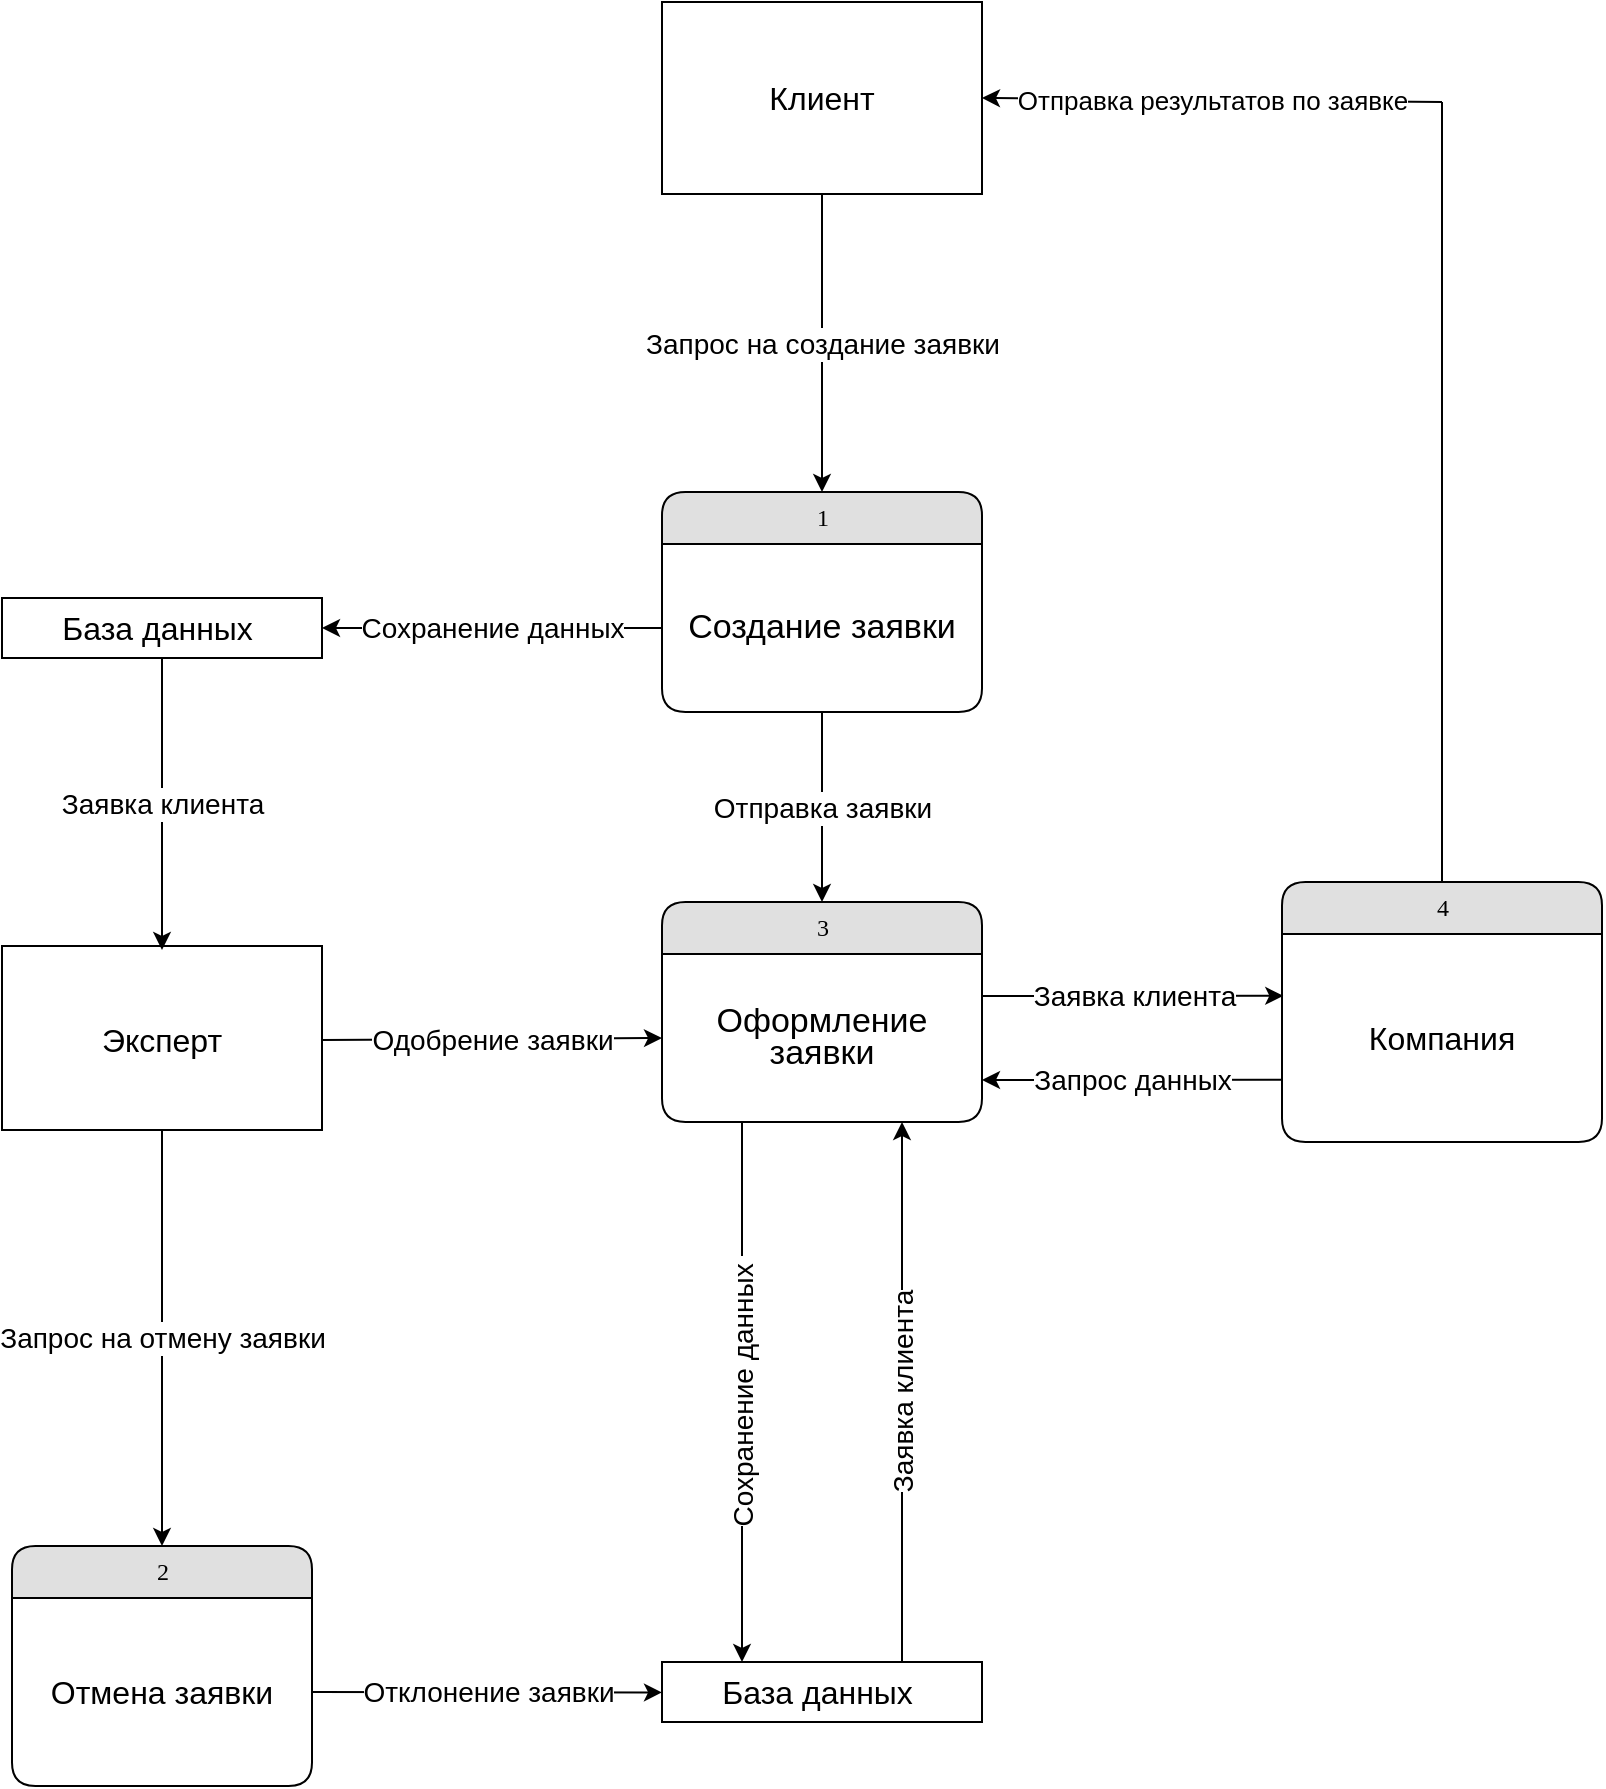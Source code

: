 <mxfile version="21.2.9" type="github">
  <diagram name="Page-1" id="b520641d-4fe3-3701-9064-5fc419738815">
    <mxGraphModel dx="2353" dy="721" grid="1" gridSize="10" guides="1" tooltips="1" connect="1" arrows="1" fold="1" page="1" pageScale="1" pageWidth="1100" pageHeight="850" background="none" math="0" shadow="0">
      <root>
        <mxCell id="0" />
        <mxCell id="1" parent="0" />
        <mxCell id="21ea969265ad0168-10" value="4" style="swimlane;html=1;fontStyle=0;childLayout=stackLayout;horizontal=1;startSize=26;fillColor=#e0e0e0;horizontalStack=0;resizeParent=1;resizeLast=0;collapsible=1;marginBottom=0;swimlaneFillColor=#ffffff;align=center;rounded=1;shadow=0;comic=0;labelBackgroundColor=none;strokeWidth=1;fontFamily=Verdana;fontSize=12" parent="1" vertex="1">
          <mxGeometry x="480" y="510" width="160" height="130" as="geometry" />
        </mxCell>
        <mxCell id="lxfn-lX1NWJobP7DNgSF-29" value="&lt;font style=&quot;font-size: 16px;&quot;&gt;Компания&lt;/font&gt;" style="text;html=1;strokeColor=none;fillColor=none;align=center;verticalAlign=middle;whiteSpace=wrap;rounded=0;" parent="21ea969265ad0168-10" vertex="1">
          <mxGeometry y="26" width="160" height="104" as="geometry" />
        </mxCell>
        <mxCell id="21ea969265ad0168-14" value="3" style="swimlane;html=1;fontStyle=0;childLayout=stackLayout;horizontal=1;startSize=26;fillColor=#e0e0e0;horizontalStack=0;resizeParent=1;resizeLast=0;collapsible=1;marginBottom=0;swimlaneFillColor=#ffffff;align=center;rounded=1;shadow=0;comic=0;labelBackgroundColor=none;strokeWidth=1;fontFamily=Verdana;fontSize=12" parent="1" vertex="1">
          <mxGeometry x="170" y="520" width="160" height="110" as="geometry" />
        </mxCell>
        <mxCell id="lxfn-lX1NWJobP7DNgSF-10" value="&lt;p style=&quot;line-height: 121%;&quot;&gt;&lt;font style=&quot;font-size: 17px;&quot;&gt;Оформление заявки&lt;/font&gt;&lt;/p&gt;" style="text;html=1;strokeColor=none;fillColor=none;align=center;verticalAlign=middle;whiteSpace=wrap;rounded=0;strokeWidth=1;" parent="21ea969265ad0168-14" vertex="1">
          <mxGeometry y="26" width="160" height="84" as="geometry" />
        </mxCell>
        <mxCell id="21ea969265ad0168-26" value="2" style="swimlane;html=1;fontStyle=0;childLayout=stackLayout;horizontal=1;startSize=26;fillColor=#e0e0e0;horizontalStack=0;resizeParent=1;resizeLast=0;collapsible=1;marginBottom=0;swimlaneFillColor=#ffffff;align=center;rounded=1;shadow=0;comic=0;labelBackgroundColor=none;strokeWidth=1;fontFamily=Verdana;fontSize=12" parent="1" vertex="1">
          <mxGeometry x="-155" y="842" width="150" height="120" as="geometry" />
        </mxCell>
        <mxCell id="lxfn-lX1NWJobP7DNgSF-27" value="&lt;font style=&quot;font-size: 16px;&quot;&gt;Отмена заявки&lt;/font&gt;" style="text;html=1;strokeColor=none;fillColor=none;align=center;verticalAlign=middle;whiteSpace=wrap;rounded=0;" parent="21ea969265ad0168-26" vertex="1">
          <mxGeometry y="26" width="150" height="94" as="geometry" />
        </mxCell>
        <mxCell id="lxfn-lX1NWJobP7DNgSF-3" value="" style="rounded=0;whiteSpace=wrap;html=1;" parent="1" vertex="1">
          <mxGeometry x="170" y="70" width="160" height="96" as="geometry" />
        </mxCell>
        <mxCell id="lxfn-lX1NWJobP7DNgSF-4" value="&lt;font style=&quot;font-size: 16px;&quot;&gt;Клиент&lt;/font&gt;" style="text;html=1;strokeColor=none;fillColor=none;align=center;verticalAlign=middle;whiteSpace=wrap;rounded=0;fontSize=16;" parent="1" vertex="1">
          <mxGeometry x="220" y="103" width="60" height="30" as="geometry" />
        </mxCell>
        <mxCell id="lxfn-lX1NWJobP7DNgSF-8" value="" style="endArrow=classic;html=1;rounded=0;entryX=0.5;entryY=0;entryDx=0;entryDy=0;exitX=0.5;exitY=1;exitDx=0;exitDy=0;" parent="1" source="Oh-nLRsVEOywbOXKEHRF-6" target="21ea969265ad0168-14" edge="1">
          <mxGeometry relative="1" as="geometry">
            <mxPoint x="190" y="210" as="sourcePoint" />
            <mxPoint x="290" y="210" as="targetPoint" />
          </mxGeometry>
        </mxCell>
        <mxCell id="lxfn-lX1NWJobP7DNgSF-9" value="Отправка заявки" style="edgeLabel;resizable=0;html=1;align=center;verticalAlign=middle;rotation=0;fontSize=14;" parent="lxfn-lX1NWJobP7DNgSF-8" connectable="0" vertex="1">
          <mxGeometry relative="1" as="geometry" />
        </mxCell>
        <mxCell id="lxfn-lX1NWJobP7DNgSF-11" value="" style="endArrow=classic;html=1;rounded=0;exitX=0.25;exitY=1;exitDx=0;exitDy=0;entryX=0.25;entryY=0;entryDx=0;entryDy=0;" parent="1" source="lxfn-lX1NWJobP7DNgSF-10" target="lxfn-lX1NWJobP7DNgSF-14" edge="1">
          <mxGeometry relative="1" as="geometry">
            <mxPoint x="460" y="542" as="sourcePoint" />
            <mxPoint x="250" y="712" as="targetPoint" />
          </mxGeometry>
        </mxCell>
        <mxCell id="lxfn-lX1NWJobP7DNgSF-12" value="Сохранение данных&amp;nbsp;" style="edgeLabel;resizable=0;html=1;align=center;verticalAlign=middle;rotation=270;fontSize=14;" parent="lxfn-lX1NWJobP7DNgSF-11" connectable="0" vertex="1">
          <mxGeometry relative="1" as="geometry">
            <mxPoint as="offset" />
          </mxGeometry>
        </mxCell>
        <mxCell id="lxfn-lX1NWJobP7DNgSF-13" value="" style="rounded=0;whiteSpace=wrap;html=1;" parent="1" vertex="1">
          <mxGeometry x="170" y="900" width="160" height="30" as="geometry" />
        </mxCell>
        <mxCell id="lxfn-lX1NWJobP7DNgSF-14" value="&lt;font style=&quot;font-size: 16px;&quot;&gt;База данных&amp;nbsp;&lt;/font&gt;" style="text;html=1;strokeColor=none;fillColor=none;align=center;verticalAlign=middle;whiteSpace=wrap;rounded=0;" parent="1" vertex="1">
          <mxGeometry x="170" y="900" width="160" height="30" as="geometry" />
        </mxCell>
        <mxCell id="lxfn-lX1NWJobP7DNgSF-15" value="" style="endArrow=classic;html=1;rounded=0;exitX=0.75;exitY=0;exitDx=0;exitDy=0;entryX=0.75;entryY=1;entryDx=0;entryDy=0;" parent="1" source="lxfn-lX1NWJobP7DNgSF-14" target="lxfn-lX1NWJobP7DNgSF-10" edge="1">
          <mxGeometry relative="1" as="geometry">
            <mxPoint x="460" y="532" as="sourcePoint" />
            <mxPoint x="560" y="532" as="targetPoint" />
            <Array as="points">
              <mxPoint x="290" y="652" />
            </Array>
          </mxGeometry>
        </mxCell>
        <mxCell id="lxfn-lX1NWJobP7DNgSF-16" value="Заявка клиента" style="edgeLabel;resizable=0;html=1;align=center;verticalAlign=middle;fontSize=14;rotation=270;" parent="lxfn-lX1NWJobP7DNgSF-15" connectable="0" vertex="1">
          <mxGeometry relative="1" as="geometry" />
        </mxCell>
        <mxCell id="lxfn-lX1NWJobP7DNgSF-17" value="" style="rounded=0;whiteSpace=wrap;html=1;" parent="1" vertex="1">
          <mxGeometry x="-160" y="542" width="160" height="92" as="geometry" />
        </mxCell>
        <mxCell id="lxfn-lX1NWJobP7DNgSF-18" value="&lt;font style=&quot;font-size: 16px;&quot;&gt;Эксперт&lt;/font&gt;" style="text;html=1;strokeColor=none;fillColor=none;align=center;verticalAlign=middle;whiteSpace=wrap;rounded=0;" parent="1" vertex="1">
          <mxGeometry x="-160" y="544" width="160" height="90" as="geometry" />
        </mxCell>
        <mxCell id="lxfn-lX1NWJobP7DNgSF-21" value="" style="endArrow=classic;html=1;rounded=0;exitX=1;exitY=0.5;exitDx=0;exitDy=0;entryX=0;entryY=0.507;entryDx=0;entryDy=0;entryPerimeter=0;" parent="1" source="lxfn-lX1NWJobP7DNgSF-27" target="lxfn-lX1NWJobP7DNgSF-14" edge="1">
          <mxGeometry relative="1" as="geometry">
            <mxPoint x="430" y="862" as="sourcePoint" />
            <mxPoint x="330" y="862" as="targetPoint" />
          </mxGeometry>
        </mxCell>
        <mxCell id="lxfn-lX1NWJobP7DNgSF-22" value="Отклонение заявки" style="edgeLabel;resizable=0;html=1;align=center;verticalAlign=middle;fontSize=14;" parent="lxfn-lX1NWJobP7DNgSF-21" connectable="0" vertex="1">
          <mxGeometry relative="1" as="geometry" />
        </mxCell>
        <mxCell id="lxfn-lX1NWJobP7DNgSF-30" value="" style="endArrow=classic;html=1;rounded=0;exitX=1;exitY=0.25;exitDx=0;exitDy=0;entryX=0.004;entryY=0.297;entryDx=0;entryDy=0;entryPerimeter=0;" parent="1" source="lxfn-lX1NWJobP7DNgSF-10" target="lxfn-lX1NWJobP7DNgSF-29" edge="1">
          <mxGeometry relative="1" as="geometry">
            <mxPoint x="350" y="542" as="sourcePoint" />
            <mxPoint x="450" y="542" as="targetPoint" />
          </mxGeometry>
        </mxCell>
        <mxCell id="lxfn-lX1NWJobP7DNgSF-31" value="Заявка клиента" style="edgeLabel;resizable=0;html=1;align=center;verticalAlign=middle;fontSize=14;" parent="lxfn-lX1NWJobP7DNgSF-30" connectable="0" vertex="1">
          <mxGeometry relative="1" as="geometry" />
        </mxCell>
        <mxCell id="lxfn-lX1NWJobP7DNgSF-32" value="" style="endArrow=classic;html=1;rounded=0;entryX=1;entryY=0.5;entryDx=0;entryDy=0;" parent="1" target="lxfn-lX1NWJobP7DNgSF-3" edge="1">
          <mxGeometry relative="1" as="geometry">
            <mxPoint x="560" y="120" as="sourcePoint" />
            <mxPoint x="450" y="350" as="targetPoint" />
          </mxGeometry>
        </mxCell>
        <mxCell id="lxfn-lX1NWJobP7DNgSF-33" value="Отправка результатов по заявке" style="edgeLabel;resizable=0;html=1;align=center;verticalAlign=middle;fontSize=13;" parent="lxfn-lX1NWJobP7DNgSF-32" connectable="0" vertex="1">
          <mxGeometry relative="1" as="geometry" />
        </mxCell>
        <mxCell id="lxfn-lX1NWJobP7DNgSF-36" value="" style="endArrow=none;html=1;rounded=0;entryX=0.5;entryY=0;entryDx=0;entryDy=0;" parent="1" target="21ea969265ad0168-10" edge="1">
          <mxGeometry width="50" height="50" relative="1" as="geometry">
            <mxPoint x="560" y="120" as="sourcePoint" />
            <mxPoint x="420" y="320" as="targetPoint" />
          </mxGeometry>
        </mxCell>
        <mxCell id="lxfn-lX1NWJobP7DNgSF-39" value="" style="endArrow=classic;html=1;rounded=0;exitX=0;exitY=0.701;exitDx=0;exitDy=0;entryX=1;entryY=0.75;entryDx=0;entryDy=0;exitPerimeter=0;" parent="1" source="lxfn-lX1NWJobP7DNgSF-29" target="lxfn-lX1NWJobP7DNgSF-10" edge="1">
          <mxGeometry relative="1" as="geometry">
            <mxPoint x="350" y="512" as="sourcePoint" />
            <mxPoint x="450" y="512" as="targetPoint" />
          </mxGeometry>
        </mxCell>
        <mxCell id="lxfn-lX1NWJobP7DNgSF-40" value="Запрос данных" style="edgeLabel;resizable=0;html=1;align=center;verticalAlign=middle;fontSize=14;" parent="lxfn-lX1NWJobP7DNgSF-39" connectable="0" vertex="1">
          <mxGeometry relative="1" as="geometry" />
        </mxCell>
        <mxCell id="lxfn-lX1NWJobP7DNgSF-45" value="" style="endArrow=classic;html=1;rounded=0;exitX=0.5;exitY=1;exitDx=0;exitDy=0;entryX=0.5;entryY=0;entryDx=0;entryDy=0;" parent="1" source="lxfn-lX1NWJobP7DNgSF-17" target="21ea969265ad0168-26" edge="1">
          <mxGeometry relative="1" as="geometry">
            <mxPoint x="150" y="622" as="sourcePoint" />
            <mxPoint x="250" y="622" as="targetPoint" />
          </mxGeometry>
        </mxCell>
        <mxCell id="lxfn-lX1NWJobP7DNgSF-46" value="&lt;font style=&quot;font-size: 14px;&quot;&gt;Запрос на отмену заявки&lt;/font&gt;" style="edgeLabel;resizable=0;html=1;align=center;verticalAlign=middle;rotation=0;" parent="lxfn-lX1NWJobP7DNgSF-45" connectable="0" vertex="1">
          <mxGeometry relative="1" as="geometry" />
        </mxCell>
        <mxCell id="lxfn-lX1NWJobP7DNgSF-47" value="" style="endArrow=classic;html=1;rounded=0;entryX=0;entryY=0.5;entryDx=0;entryDy=0;exitX=1;exitY=0.5;exitDx=0;exitDy=0;" parent="1" source="lxfn-lX1NWJobP7DNgSF-18" target="lxfn-lX1NWJobP7DNgSF-10" edge="1">
          <mxGeometry relative="1" as="geometry">
            <mxPoint x="150" y="632" as="sourcePoint" />
            <mxPoint x="250" y="632" as="targetPoint" />
          </mxGeometry>
        </mxCell>
        <mxCell id="lxfn-lX1NWJobP7DNgSF-48" value="Одобрение заявки" style="edgeLabel;resizable=0;html=1;align=center;verticalAlign=middle;fontSize=14;" parent="lxfn-lX1NWJobP7DNgSF-47" connectable="0" vertex="1">
          <mxGeometry relative="1" as="geometry" />
        </mxCell>
        <mxCell id="lxfn-lX1NWJobP7DNgSF-53" value="" style="endArrow=classic;html=1;rounded=0;exitX=0.5;exitY=1;exitDx=0;exitDy=0;entryX=0.5;entryY=0;entryDx=0;entryDy=0;" parent="1" source="Oh-nLRsVEOywbOXKEHRF-10" target="lxfn-lX1NWJobP7DNgSF-18" edge="1">
          <mxGeometry relative="1" as="geometry">
            <mxPoint x="19" y="522" as="sourcePoint" />
            <mxPoint x="170" y="504" as="targetPoint" />
          </mxGeometry>
        </mxCell>
        <mxCell id="lxfn-lX1NWJobP7DNgSF-54" value="Заявка клиента" style="edgeLabel;resizable=0;html=1;align=center;verticalAlign=middle;fontSize=14;" parent="lxfn-lX1NWJobP7DNgSF-53" connectable="0" vertex="1">
          <mxGeometry relative="1" as="geometry" />
        </mxCell>
        <mxCell id="Oh-nLRsVEOywbOXKEHRF-5" value="1" style="swimlane;html=1;fontStyle=0;childLayout=stackLayout;horizontal=1;startSize=26;fillColor=#e0e0e0;horizontalStack=0;resizeParent=1;resizeLast=0;collapsible=1;marginBottom=0;swimlaneFillColor=#ffffff;align=center;rounded=1;shadow=0;comic=0;labelBackgroundColor=none;strokeWidth=1;fontFamily=Verdana;fontSize=12" vertex="1" parent="1">
          <mxGeometry x="170" y="315" width="160" height="110" as="geometry" />
        </mxCell>
        <mxCell id="Oh-nLRsVEOywbOXKEHRF-6" value="&lt;p style=&quot;line-height: 121%;&quot;&gt;&lt;font style=&quot;font-size: 17px;&quot;&gt;Создание заявки&lt;/font&gt;&lt;/p&gt;" style="text;html=1;strokeColor=none;fillColor=none;align=center;verticalAlign=middle;whiteSpace=wrap;rounded=0;strokeWidth=1;" vertex="1" parent="Oh-nLRsVEOywbOXKEHRF-5">
          <mxGeometry y="26" width="160" height="84" as="geometry" />
        </mxCell>
        <mxCell id="Oh-nLRsVEOywbOXKEHRF-7" value="" style="endArrow=classic;html=1;rounded=0;exitX=0.5;exitY=1;exitDx=0;exitDy=0;" edge="1" parent="1" source="lxfn-lX1NWJobP7DNgSF-3" target="Oh-nLRsVEOywbOXKEHRF-5">
          <mxGeometry relative="1" as="geometry">
            <mxPoint x="180" y="250" as="sourcePoint" />
            <mxPoint x="280" y="250" as="targetPoint" />
          </mxGeometry>
        </mxCell>
        <mxCell id="Oh-nLRsVEOywbOXKEHRF-8" value="&lt;font style=&quot;font-size: 14px;&quot;&gt;Запрос на создание заявки&lt;/font&gt;" style="edgeLabel;resizable=0;html=1;align=center;verticalAlign=middle;rotation=0;" connectable="0" vertex="1" parent="Oh-nLRsVEOywbOXKEHRF-7">
          <mxGeometry relative="1" as="geometry" />
        </mxCell>
        <mxCell id="Oh-nLRsVEOywbOXKEHRF-9" value="" style="rounded=0;whiteSpace=wrap;html=1;" vertex="1" parent="1">
          <mxGeometry x="-160" y="368" width="160" height="30" as="geometry" />
        </mxCell>
        <mxCell id="Oh-nLRsVEOywbOXKEHRF-10" value="&lt;font style=&quot;font-size: 16px;&quot;&gt;База данных&amp;nbsp;&lt;/font&gt;" style="text;html=1;strokeColor=none;fillColor=none;align=center;verticalAlign=middle;whiteSpace=wrap;rounded=0;" vertex="1" parent="1">
          <mxGeometry x="-160" y="368" width="160" height="30" as="geometry" />
        </mxCell>
        <mxCell id="Oh-nLRsVEOywbOXKEHRF-11" value="" style="endArrow=classic;html=1;rounded=0;exitX=0;exitY=0.5;exitDx=0;exitDy=0;entryX=1;entryY=0.5;entryDx=0;entryDy=0;" edge="1" parent="1" source="Oh-nLRsVEOywbOXKEHRF-6" target="Oh-nLRsVEOywbOXKEHRF-10">
          <mxGeometry relative="1" as="geometry">
            <mxPoint x="150" y="950" as="sourcePoint" />
            <mxPoint x="250" y="950" as="targetPoint" />
          </mxGeometry>
        </mxCell>
        <mxCell id="Oh-nLRsVEOywbOXKEHRF-12" value="Сохранение данных" style="edgeLabel;resizable=0;html=1;align=center;verticalAlign=middle;fontSize=14;" connectable="0" vertex="1" parent="Oh-nLRsVEOywbOXKEHRF-11">
          <mxGeometry relative="1" as="geometry" />
        </mxCell>
      </root>
    </mxGraphModel>
  </diagram>
</mxfile>
